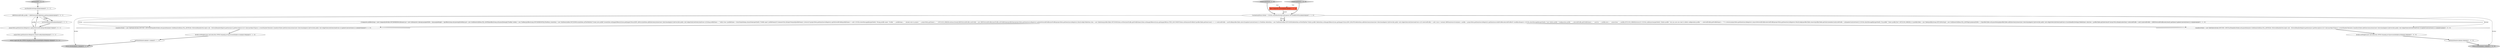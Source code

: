 digraph {
14 [style = filled, label = "saveHandlerSettings()@@@3@@@['0', '0', '1']", fillcolor = white, shape = ellipse image = "AAA0AAABBB3BBB"];
8 [style = filled, label = "{handlersFolder = new TabFolder(divider,SWT.TOP | SWT.FLAT)handlersFolder.setLayoutData(new GridData(GridData.FILL_BOTH))for (NetworkHandlerDescriptor nhd : NetworkHandlerRegistry.getInstance().getDescriptors()){if (!nhd.hasObjectTypes()) {createHandlerTab(nhd)}}handlersFolder.addSelectionListener(new SelectionAdapter(){@Override public void widgetSelected(SelectionEvent e){updateControlsState()}})}@@@93@@@['0', '1', '0']", fillcolor = white, shape = ellipse image = "AAA1AAABBB2BBB"];
15 [style = filled, label = "saveSettings(profile)@@@6@@@['0', '0', '1']", fillcolor = white, shape = ellipse image = "AAA0AAABBB3BBB"];
11 [style = filled, label = "createContents['0', '1', '0']", fillcolor = lightgray, shape = diamond image = "AAA0AAABBB2BBB"];
3 [style = filled, label = "final Composite parent@@@2@@@['1', '1', '0']", fillcolor = tomato, shape = box image = "AAA0AAABBB1BBB"];
17 [style = filled, label = "performOk['0', '0', '1']", fillcolor = lightgray, shape = diamond image = "AAA0AAABBB3BBB"];
18 [style = filled, label = "projectMeta.getDataSourceRegistry().flushConfig()@@@9@@@['0', '0', '1']", fillcolor = white, shape = ellipse image = "AAA0AAABBB3BBB"];
0 [style = filled, label = "performDefaults()@@@109@@@['1', '0', '0']", fillcolor = white, shape = ellipse image = "AAA0AAABBB1BBB"];
9 [style = filled, label = "performDefaults()@@@111@@@['0', '1', '0']", fillcolor = white, shape = ellipse image = "AAA0AAABBB2BBB"];
5 [style = filled, label = "divider.setWeights(new int((((edu.fdu.CPPDG.tinypdg.pe.ExpressionInfo@bca2d)@@@106@@@['1', '0', '0']", fillcolor = white, shape = ellipse image = "AAA0AAABBB1BBB"];
7 [style = filled, label = "createContents['1', '0', '0']", fillcolor = lightgray, shape = diamond image = "AAA0AAABBB1BBB"];
4 [style = filled, label = "{Composite profilesGroup = new Composite(divider,SWT.BORDER)GridLayout gl = new GridLayout(1,false)gl.marginWidth = 0gl.marginHeight = 0profilesGroup.setLayout(gl)GridData gd = new GridData(GridData.FILL_BOTH)profilesGroup.setLayoutData(gd){ToolBar toolbar = new ToolBar(profilesGroup,SWT.HORIZONTAL)ToolItem createItem = new ToolItem(toolbar,SWT.NONE)createItem.setToolTipText(\"Create new profile\")createItem.setImage(DBeaverIcons.getImage(UIIcon.ROW_ADD))createItem.addSelectionListener(new SelectionAdapter(){@Override public void widgetSelected(SelectionEvent e){String profileName = \"\"while (true) {profileName = EnterNameDialog.chooseName(getShell(),\"Profile name\",profileName)if (CommonUtils.isEmptyTrimmed(profileName)) {return}if (projectMeta.getDataSourceRegistry().getNetworkProfile(profileName) != null) {UIUtils.showMessageBox(getShell(),\"Wrong profile name\",\"Profile '\" + profileName + \"' already exist in project '\" + projectMeta.getName() + \"'\",SWT.ICON_ERROR)continue}break}DBWNetworkProfile newProfile = new DBWNetworkProfile()newProfile.setProfileName(profileName)projectMeta.getDataSourceRegistry().updateNetworkProfile(newProfile)projectMeta.getDataSourceRegistry().flushConfig()TableItem item = new TableItem(profilesTable,SWT.NONE)item.setText(newProfile.getProfileName())item.setImage(DBeaverIcons.getImage(DBIcon.TYPE_DOCUMENT))item.setData(newProfile)if (profilesTable.getItemCount() == 1) {selectedProfile = newProfileprofilesTable.select(0)updateControlsState()}}})ToolItem deleteItem = new ToolItem(toolbar,SWT.NONE)deleteItem.setToolTipText(\"Delete profile\")deleteItem.setImage(DBeaverIcons.getImage(UIIcon.ROW_DELETE))deleteItem.addSelectionListener(new SelectionAdapter(){@Override public void widgetSelected(SelectionEvent e){if (selectedProfile != null) {List<? extends DBPDataSourceContainer> usedBy = projectMeta.getDataSourceRegistry().getDataSourcesByProfile(selectedProfile)if (!usedBy.isEmpty()) {UIUtils.showMessageBox(getShell(),\"Can't delete profile\",\"Configuration profile '\" + selectedProfile.getProfileName() + \"' used by \" + usedBy.size() + \" connections:\" + usedBy,SWT.ICON_ERROR)return}if (!UIUtils.confirmAction(getShell(),\"Delete profile\",\"Are you sure you want to delete configuration profile '\" + selectedProfile.getProfileName() + \"'?\")) {return}projectMeta.getDataSourceRegistry().removeNetworkProfile(selectedProfile)projectMeta.getDataSourceRegistry().flushConfig()profilesTable.remove(profilesTable.getSelectionIndex())selectedProfile = nullupdateControlsState()}{UIUtils.showMessageBox(getShell(),\"No profile\",\"Select profile first\",SWT.ICON_ERROR)}}})}profilesTable = new Table(profilesGroup,SWT.SINGLE)gd = new GridData(GridData.FILL_BOTH)gd.minimumWidth = 150profilesTable.setLayoutData(gd)profilesTable.addSelectionListener(new SelectionAdapter(){@Override public void widgetSelected(SelectionEvent e){saveHandlerSettings()TableItem(( selection = profilesTable.getSelection()if (ArrayUtils.isEmpty(selection)) {selectedProfile = null}{selectedProfile = (DBWNetworkProfile)selection(0(.getData()}updateControlsState()}})}@@@4@@@['1', '1', '0']", fillcolor = white, shape = ellipse image = "AAA0AAABBB1BBB"];
12 [style = filled, label = "divider.setWeights(new int((((edu.fdu.CPPDG.tinypdg.pe.ExpressionInfo@bcc4c)@@@108@@@['0', '1', '0']", fillcolor = white, shape = ellipse image = "AAA1AAABBB2BBB"];
10 [style = filled, label = "return divider@@@112@@@['0', '1', '0']", fillcolor = lightgray, shape = ellipse image = "AAA0AAABBB2BBB"];
6 [style = filled, label = "{handlersFolder = new TabFolder(divider,SWT.TOP | SWT.FLAT)handlersFolder.setLayoutData(new GridData(GridData.FILL_BOTH))for (NetworkHandlerDescriptor nhd : NetworkHandlerRegistry.getInstance().getDescriptors()){if (!nhd.hasObjectTypes()) {createHandlerTab(nhd)}}handlersFolder.addSelectionListener(new SelectionAdapter(){@Override public void widgetSelected(SelectionEvent e){updateControlsState()}})}@@@91@@@['1', '0', '0']", fillcolor = white, shape = ellipse image = "AAA0AAABBB1BBB"];
19 [style = filled, label = "projectMeta.getDataSourceRegistry().updateNetworkProfile(profile)@@@7@@@['0', '0', '1']", fillcolor = white, shape = ellipse image = "AAA0AAABBB3BBB"];
16 [style = filled, label = "DBWNetworkProfile profile = (DBWNetworkProfile)item.getData()@@@5@@@['0', '0', '1']", fillcolor = white, shape = ellipse image = "AAA0AAABBB3BBB"];
1 [style = filled, label = "CustomSashForm divider = UIUtils.createPartDivider(null,parent,SWT.HORIZONTAL)@@@3@@@['1', '1', '0']", fillcolor = white, shape = ellipse image = "AAA0AAABBB1BBB"];
2 [style = filled, label = "return divider@@@110@@@['1', '0', '0']", fillcolor = lightgray, shape = ellipse image = "AAA0AAABBB1BBB"];
13 [style = filled, label = "return super.edu.fdu.CPPDG.tinypdg.pe.ExpressionInfo@bcc80@@@10@@@['0', '0', '1']", fillcolor = lightgray, shape = ellipse image = "AAA0AAABBB3BBB"];
4->6 [style = bold, label=""];
1->10 [style = solid, label="divider"];
11->3 [style = dotted, label="true"];
1->2 [style = solid, label="divider"];
16->15 [style = solid, label="profile"];
8->12 [style = bold, label=""];
14->16 [style = bold, label=""];
1->4 [style = solid, label="divider"];
18->13 [style = bold, label=""];
16->15 [style = bold, label=""];
15->19 [style = bold, label=""];
11->1 [style = bold, label=""];
4->8 [style = bold, label=""];
17->14 [style = bold, label=""];
12->9 [style = bold, label=""];
19->16 [style = bold, label=""];
5->0 [style = bold, label=""];
16->19 [style = solid, label="profile"];
6->5 [style = bold, label=""];
1->4 [style = bold, label=""];
7->1 [style = bold, label=""];
0->2 [style = bold, label=""];
1->8 [style = solid, label="divider"];
19->18 [style = bold, label=""];
1->6 [style = solid, label="divider"];
3->1 [style = solid, label="parent"];
7->3 [style = dotted, label="true"];
9->10 [style = bold, label=""];
}
